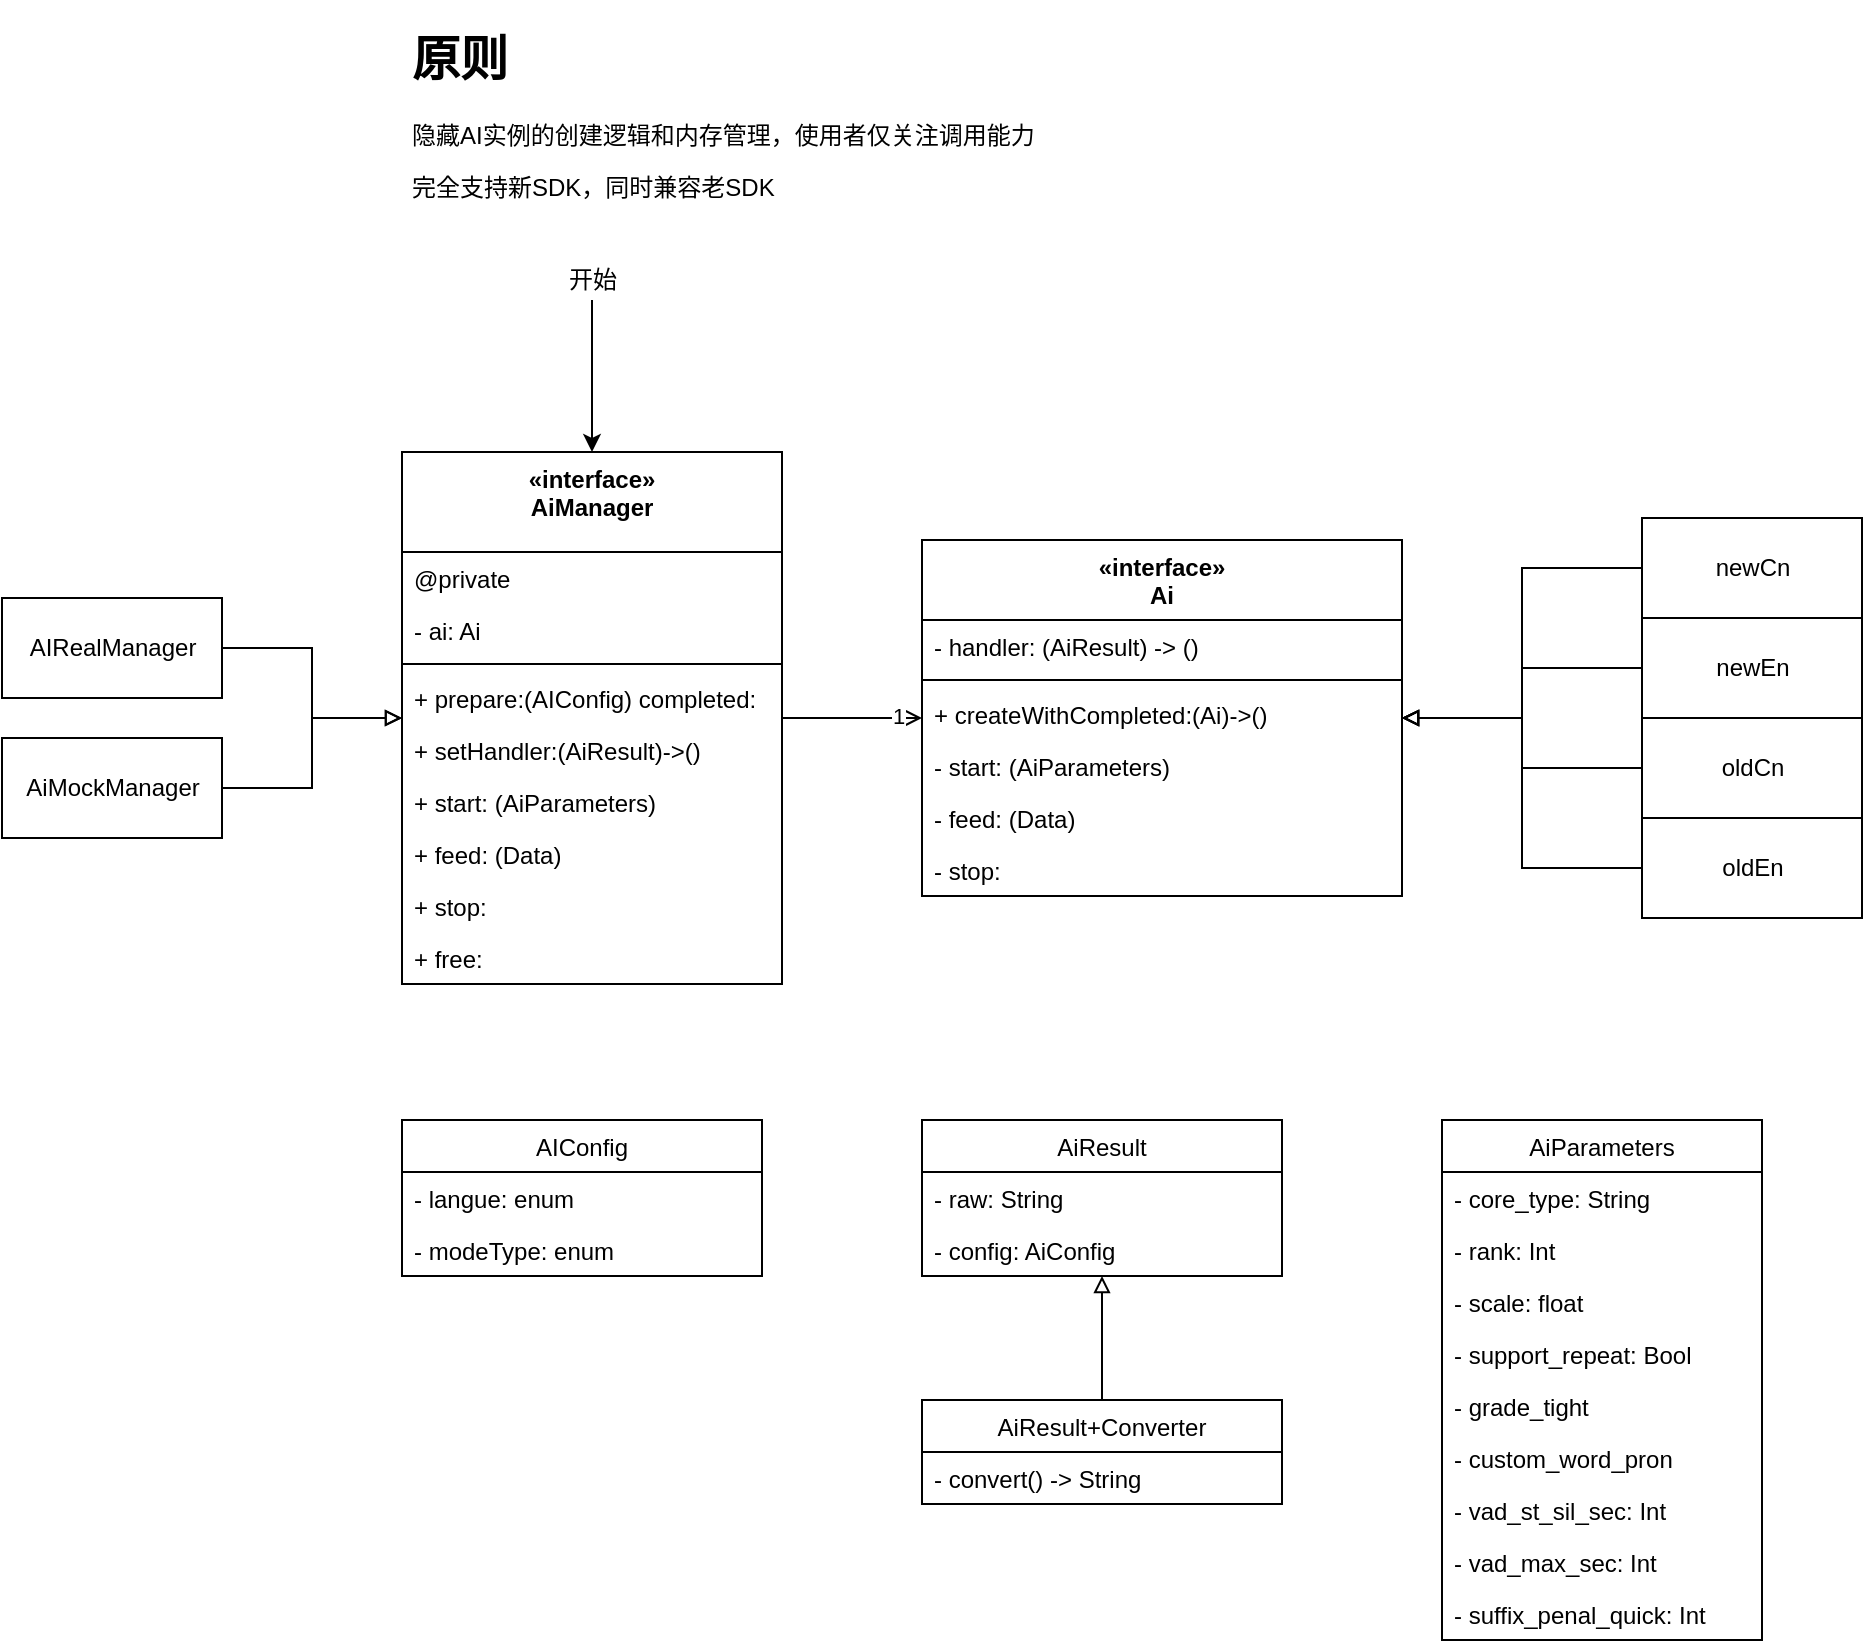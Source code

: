 <mxfile version="13.6.6" type="github">
  <diagram id="C5RBs43oDa-KdzZeNtuy" name="Page-1">
    <mxGraphModel dx="1997" dy="1177" grid="1" gridSize="10" guides="1" tooltips="1" connect="1" arrows="1" fold="1" page="1" pageScale="1" pageWidth="827" pageHeight="1169" math="0" shadow="0">
      <root>
        <mxCell id="WIyWlLk6GJQsqaUBKTNV-0" />
        <mxCell id="WIyWlLk6GJQsqaUBKTNV-1" parent="WIyWlLk6GJQsqaUBKTNV-0" />
        <mxCell id="CJ4d-hDxSUi_6E2o8uRW-80" style="edgeStyle=orthogonalEdgeStyle;rounded=0;orthogonalLoop=1;jettySize=auto;html=1;endArrow=block;endFill=0;" edge="1" parent="WIyWlLk6GJQsqaUBKTNV-1" source="CJ4d-hDxSUi_6E2o8uRW-28" target="CJ4d-hDxSUi_6E2o8uRW-10">
          <mxGeometry relative="1" as="geometry" />
        </mxCell>
        <mxCell id="CJ4d-hDxSUi_6E2o8uRW-28" value="AiMockManager" style="html=1;shadow=0;" vertex="1" parent="WIyWlLk6GJQsqaUBKTNV-1">
          <mxGeometry x="500" y="759" width="110" height="50" as="geometry" />
        </mxCell>
        <mxCell id="CJ4d-hDxSUi_6E2o8uRW-31" style="edgeStyle=orthogonalEdgeStyle;rounded=0;orthogonalLoop=1;jettySize=auto;html=1;endArrow=block;endFill=0;" edge="1" parent="WIyWlLk6GJQsqaUBKTNV-1" source="CJ4d-hDxSUi_6E2o8uRW-30" target="CJ4d-hDxSUi_6E2o8uRW-10">
          <mxGeometry relative="1" as="geometry" />
        </mxCell>
        <mxCell id="CJ4d-hDxSUi_6E2o8uRW-30" value="AIRealManager" style="html=1;shadow=0;" vertex="1" parent="WIyWlLk6GJQsqaUBKTNV-1">
          <mxGeometry x="500" y="689" width="110" height="50" as="geometry" />
        </mxCell>
        <mxCell id="CJ4d-hDxSUi_6E2o8uRW-33" value="&lt;h1&gt;原则&lt;/h1&gt;&lt;p&gt;隐藏AI实例的创建逻辑和内存管理，使用者仅关注调用能力&lt;/p&gt;&lt;p&gt;完全支持新SDK，同时兼容老SDK&lt;/p&gt;" style="text;html=1;strokeColor=none;fillColor=none;spacing=5;spacingTop=-20;whiteSpace=wrap;overflow=hidden;rounded=0;shadow=0;" vertex="1" parent="WIyWlLk6GJQsqaUBKTNV-1">
          <mxGeometry x="700" y="400" width="360" height="100" as="geometry" />
        </mxCell>
        <mxCell id="CJ4d-hDxSUi_6E2o8uRW-99" style="edgeStyle=orthogonalEdgeStyle;rounded=0;orthogonalLoop=1;jettySize=auto;html=1;endArrow=block;endFill=0;" edge="1" parent="WIyWlLk6GJQsqaUBKTNV-1" source="CJ4d-hDxSUi_6E2o8uRW-69" target="CJ4d-hDxSUi_6E2o8uRW-54">
          <mxGeometry relative="1" as="geometry" />
        </mxCell>
        <mxCell id="CJ4d-hDxSUi_6E2o8uRW-69" value="newCn" style="html=1;shadow=0;" vertex="1" parent="WIyWlLk6GJQsqaUBKTNV-1">
          <mxGeometry x="1320" y="649" width="110" height="50" as="geometry" />
        </mxCell>
        <mxCell id="CJ4d-hDxSUi_6E2o8uRW-100" style="edgeStyle=orthogonalEdgeStyle;rounded=0;orthogonalLoop=1;jettySize=auto;html=1;endArrow=block;endFill=0;" edge="1" parent="WIyWlLk6GJQsqaUBKTNV-1" source="CJ4d-hDxSUi_6E2o8uRW-71" target="CJ4d-hDxSUi_6E2o8uRW-54">
          <mxGeometry relative="1" as="geometry" />
        </mxCell>
        <mxCell id="CJ4d-hDxSUi_6E2o8uRW-71" value="newEn" style="html=1;shadow=0;" vertex="1" parent="WIyWlLk6GJQsqaUBKTNV-1">
          <mxGeometry x="1320" y="699" width="110" height="50" as="geometry" />
        </mxCell>
        <mxCell id="CJ4d-hDxSUi_6E2o8uRW-101" style="edgeStyle=orthogonalEdgeStyle;rounded=0;orthogonalLoop=1;jettySize=auto;html=1;endArrow=block;endFill=0;" edge="1" parent="WIyWlLk6GJQsqaUBKTNV-1" source="CJ4d-hDxSUi_6E2o8uRW-72" target="CJ4d-hDxSUi_6E2o8uRW-54">
          <mxGeometry relative="1" as="geometry" />
        </mxCell>
        <mxCell id="CJ4d-hDxSUi_6E2o8uRW-72" value="oldCn" style="html=1;shadow=0;" vertex="1" parent="WIyWlLk6GJQsqaUBKTNV-1">
          <mxGeometry x="1320" y="749" width="110" height="50" as="geometry" />
        </mxCell>
        <mxCell id="CJ4d-hDxSUi_6E2o8uRW-102" style="edgeStyle=orthogonalEdgeStyle;rounded=0;orthogonalLoop=1;jettySize=auto;html=1;endArrow=block;endFill=0;" edge="1" parent="WIyWlLk6GJQsqaUBKTNV-1" source="CJ4d-hDxSUi_6E2o8uRW-73" target="CJ4d-hDxSUi_6E2o8uRW-54">
          <mxGeometry relative="1" as="geometry" />
        </mxCell>
        <mxCell id="CJ4d-hDxSUi_6E2o8uRW-73" value="oldEn" style="html=1;shadow=0;" vertex="1" parent="WIyWlLk6GJQsqaUBKTNV-1">
          <mxGeometry x="1320" y="799" width="110" height="50" as="geometry" />
        </mxCell>
        <mxCell id="CJ4d-hDxSUi_6E2o8uRW-87" style="edgeStyle=orthogonalEdgeStyle;rounded=0;orthogonalLoop=1;jettySize=auto;html=1;endArrow=open;endFill=0;" edge="1" parent="WIyWlLk6GJQsqaUBKTNV-1" source="CJ4d-hDxSUi_6E2o8uRW-10" target="CJ4d-hDxSUi_6E2o8uRW-54">
          <mxGeometry relative="1" as="geometry" />
        </mxCell>
        <mxCell id="CJ4d-hDxSUi_6E2o8uRW-91" value="1" style="edgeLabel;html=1;align=center;verticalAlign=middle;resizable=0;points=[];" vertex="1" connectable="0" parent="CJ4d-hDxSUi_6E2o8uRW-87">
          <mxGeometry x="0.652" y="1" relative="1" as="geometry">
            <mxPoint as="offset" />
          </mxGeometry>
        </mxCell>
        <mxCell id="CJ4d-hDxSUi_6E2o8uRW-10" value="«interface»&#xa;AiManager" style="swimlane;fontStyle=1;align=center;verticalAlign=top;childLayout=stackLayout;horizontal=1;startSize=50;horizontalStack=0;resizeParent=1;resizeParentMax=0;resizeLast=0;collapsible=1;marginBottom=0;" vertex="1" parent="WIyWlLk6GJQsqaUBKTNV-1">
          <mxGeometry x="700" y="616" width="190" height="266" as="geometry" />
        </mxCell>
        <mxCell id="CJ4d-hDxSUi_6E2o8uRW-92" value="@private" style="text;strokeColor=none;fillColor=none;align=left;verticalAlign=top;spacingLeft=4;spacingRight=4;overflow=hidden;rotatable=0;points=[[0,0.5],[1,0.5]];portConstraint=eastwest;" vertex="1" parent="CJ4d-hDxSUi_6E2o8uRW-10">
          <mxGeometry y="50" width="190" height="26" as="geometry" />
        </mxCell>
        <mxCell id="CJ4d-hDxSUi_6E2o8uRW-32" value="- ai: Ai" style="text;strokeColor=none;fillColor=none;align=left;verticalAlign=top;spacingLeft=4;spacingRight=4;overflow=hidden;rotatable=0;points=[[0,0.5],[1,0.5]];portConstraint=eastwest;" vertex="1" parent="CJ4d-hDxSUi_6E2o8uRW-10">
          <mxGeometry y="76" width="190" height="26" as="geometry" />
        </mxCell>
        <mxCell id="CJ4d-hDxSUi_6E2o8uRW-12" value="" style="line;strokeWidth=1;fillColor=none;align=left;verticalAlign=middle;spacingTop=-1;spacingLeft=3;spacingRight=3;rotatable=0;labelPosition=right;points=[];portConstraint=eastwest;" vertex="1" parent="CJ4d-hDxSUi_6E2o8uRW-10">
          <mxGeometry y="102" width="190" height="8" as="geometry" />
        </mxCell>
        <mxCell id="CJ4d-hDxSUi_6E2o8uRW-13" value="+ prepare:(AIConfig) completed:" style="text;strokeColor=none;fillColor=none;align=left;verticalAlign=top;spacingLeft=4;spacingRight=4;overflow=hidden;rotatable=0;points=[[0,0.5],[1,0.5]];portConstraint=eastwest;shadow=0;" vertex="1" parent="CJ4d-hDxSUi_6E2o8uRW-10">
          <mxGeometry y="110" width="190" height="26" as="geometry" />
        </mxCell>
        <mxCell id="CJ4d-hDxSUi_6E2o8uRW-93" value="+ setHandler:(AiResult)-&gt;()" style="text;strokeColor=none;fillColor=none;align=left;verticalAlign=top;spacingLeft=4;spacingRight=4;overflow=hidden;rotatable=0;points=[[0,0.5],[1,0.5]];portConstraint=eastwest;shadow=0;" vertex="1" parent="CJ4d-hDxSUi_6E2o8uRW-10">
          <mxGeometry y="136" width="190" height="26" as="geometry" />
        </mxCell>
        <mxCell id="CJ4d-hDxSUi_6E2o8uRW-17" value="+ start: (AiParameters)" style="text;strokeColor=none;fillColor=none;align=left;verticalAlign=top;spacingLeft=4;spacingRight=4;overflow=hidden;rotatable=0;points=[[0,0.5],[1,0.5]];portConstraint=eastwest;shadow=0;" vertex="1" parent="CJ4d-hDxSUi_6E2o8uRW-10">
          <mxGeometry y="162" width="190" height="26" as="geometry" />
        </mxCell>
        <mxCell id="CJ4d-hDxSUi_6E2o8uRW-18" value="+ feed: (Data)" style="text;strokeColor=none;fillColor=none;align=left;verticalAlign=top;spacingLeft=4;spacingRight=4;overflow=hidden;rotatable=0;points=[[0,0.5],[1,0.5]];portConstraint=eastwest;shadow=0;" vertex="1" parent="CJ4d-hDxSUi_6E2o8uRW-10">
          <mxGeometry y="188" width="190" height="26" as="geometry" />
        </mxCell>
        <mxCell id="CJ4d-hDxSUi_6E2o8uRW-19" value="+ stop: " style="text;strokeColor=none;fillColor=none;align=left;verticalAlign=top;spacingLeft=4;spacingRight=4;overflow=hidden;rotatable=0;points=[[0,0.5],[1,0.5]];portConstraint=eastwest;shadow=0;" vertex="1" parent="CJ4d-hDxSUi_6E2o8uRW-10">
          <mxGeometry y="214" width="190" height="26" as="geometry" />
        </mxCell>
        <mxCell id="CJ4d-hDxSUi_6E2o8uRW-20" value="+ free: " style="text;strokeColor=none;fillColor=none;align=left;verticalAlign=top;spacingLeft=4;spacingRight=4;overflow=hidden;rotatable=0;points=[[0,0.5],[1,0.5]];portConstraint=eastwest;shadow=0;" vertex="1" parent="CJ4d-hDxSUi_6E2o8uRW-10">
          <mxGeometry y="240" width="190" height="26" as="geometry" />
        </mxCell>
        <mxCell id="CJ4d-hDxSUi_6E2o8uRW-54" value="«interface»&#xa;Ai" style="swimlane;fontStyle=1;align=center;verticalAlign=top;childLayout=stackLayout;horizontal=1;startSize=40;horizontalStack=0;resizeParent=1;resizeParentMax=0;resizeLast=0;collapsible=1;marginBottom=0;shadow=0;" vertex="1" parent="WIyWlLk6GJQsqaUBKTNV-1">
          <mxGeometry x="960" y="660" width="240" height="178" as="geometry" />
        </mxCell>
        <mxCell id="CJ4d-hDxSUi_6E2o8uRW-55" value="- handler: (AiResult) -&gt; ()" style="text;strokeColor=none;fillColor=none;align=left;verticalAlign=top;spacingLeft=4;spacingRight=4;overflow=hidden;rotatable=0;points=[[0,0.5],[1,0.5]];portConstraint=eastwest;" vertex="1" parent="CJ4d-hDxSUi_6E2o8uRW-54">
          <mxGeometry y="40" width="240" height="26" as="geometry" />
        </mxCell>
        <mxCell id="CJ4d-hDxSUi_6E2o8uRW-56" value="" style="line;strokeWidth=1;fillColor=none;align=left;verticalAlign=middle;spacingTop=-1;spacingLeft=3;spacingRight=3;rotatable=0;labelPosition=right;points=[];portConstraint=eastwest;" vertex="1" parent="CJ4d-hDxSUi_6E2o8uRW-54">
          <mxGeometry y="66" width="240" height="8" as="geometry" />
        </mxCell>
        <mxCell id="CJ4d-hDxSUi_6E2o8uRW-57" value="+ createWithCompleted:(Ai)-&gt;()" style="text;strokeColor=none;fillColor=none;align=left;verticalAlign=top;spacingLeft=4;spacingRight=4;overflow=hidden;rotatable=0;points=[[0,0.5],[1,0.5]];portConstraint=eastwest;" vertex="1" parent="CJ4d-hDxSUi_6E2o8uRW-54">
          <mxGeometry y="74" width="240" height="26" as="geometry" />
        </mxCell>
        <mxCell id="CJ4d-hDxSUi_6E2o8uRW-94" value="- start: (AiParameters)" style="text;strokeColor=none;fillColor=none;align=left;verticalAlign=top;spacingLeft=4;spacingRight=4;overflow=hidden;rotatable=0;points=[[0,0.5],[1,0.5]];portConstraint=eastwest;" vertex="1" parent="CJ4d-hDxSUi_6E2o8uRW-54">
          <mxGeometry y="100" width="240" height="26" as="geometry" />
        </mxCell>
        <mxCell id="CJ4d-hDxSUi_6E2o8uRW-58" value="- feed: (Data)" style="text;strokeColor=none;fillColor=none;align=left;verticalAlign=top;spacingLeft=4;spacingRight=4;overflow=hidden;rotatable=0;points=[[0,0.5],[1,0.5]];portConstraint=eastwest;" vertex="1" parent="CJ4d-hDxSUi_6E2o8uRW-54">
          <mxGeometry y="126" width="240" height="26" as="geometry" />
        </mxCell>
        <mxCell id="CJ4d-hDxSUi_6E2o8uRW-68" value="- stop: " style="text;strokeColor=none;fillColor=none;align=left;verticalAlign=top;spacingLeft=4;spacingRight=4;overflow=hidden;rotatable=0;points=[[0,0.5],[1,0.5]];portConstraint=eastwest;" vertex="1" parent="CJ4d-hDxSUi_6E2o8uRW-54">
          <mxGeometry y="152" width="240" height="26" as="geometry" />
        </mxCell>
        <mxCell id="CJ4d-hDxSUi_6E2o8uRW-103" value="AIConfig" style="swimlane;fontStyle=0;childLayout=stackLayout;horizontal=1;startSize=26;fillColor=none;horizontalStack=0;resizeParent=1;resizeParentMax=0;resizeLast=0;collapsible=1;marginBottom=0;shadow=0;" vertex="1" parent="WIyWlLk6GJQsqaUBKTNV-1">
          <mxGeometry x="700" y="950" width="180" height="78" as="geometry" />
        </mxCell>
        <mxCell id="CJ4d-hDxSUi_6E2o8uRW-106" value="- langue: enum" style="text;strokeColor=none;fillColor=none;align=left;verticalAlign=top;spacingLeft=4;spacingRight=4;overflow=hidden;rotatable=0;points=[[0,0.5],[1,0.5]];portConstraint=eastwest;" vertex="1" parent="CJ4d-hDxSUi_6E2o8uRW-103">
          <mxGeometry y="26" width="180" height="26" as="geometry" />
        </mxCell>
        <mxCell id="CJ4d-hDxSUi_6E2o8uRW-119" value="- modeType: enum" style="text;strokeColor=none;fillColor=none;align=left;verticalAlign=top;spacingLeft=4;spacingRight=4;overflow=hidden;rotatable=0;points=[[0,0.5],[1,0.5]];portConstraint=eastwest;" vertex="1" parent="CJ4d-hDxSUi_6E2o8uRW-103">
          <mxGeometry y="52" width="180" height="26" as="geometry" />
        </mxCell>
        <mxCell id="CJ4d-hDxSUi_6E2o8uRW-111" value="AiParameters" style="swimlane;fontStyle=0;childLayout=stackLayout;horizontal=1;startSize=26;fillColor=none;horizontalStack=0;resizeParent=1;resizeParentMax=0;resizeLast=0;collapsible=1;marginBottom=0;shadow=0;" vertex="1" parent="WIyWlLk6GJQsqaUBKTNV-1">
          <mxGeometry x="1220" y="950" width="160" height="260" as="geometry" />
        </mxCell>
        <mxCell id="CJ4d-hDxSUi_6E2o8uRW-112" value="- core_type: String" style="text;strokeColor=none;fillColor=none;align=left;verticalAlign=top;spacingLeft=4;spacingRight=4;overflow=hidden;rotatable=0;points=[[0,0.5],[1,0.5]];portConstraint=eastwest;" vertex="1" parent="CJ4d-hDxSUi_6E2o8uRW-111">
          <mxGeometry y="26" width="160" height="26" as="geometry" />
        </mxCell>
        <mxCell id="CJ4d-hDxSUi_6E2o8uRW-113" value="- rank: Int" style="text;strokeColor=none;fillColor=none;align=left;verticalAlign=top;spacingLeft=4;spacingRight=4;overflow=hidden;rotatable=0;points=[[0,0.5],[1,0.5]];portConstraint=eastwest;" vertex="1" parent="CJ4d-hDxSUi_6E2o8uRW-111">
          <mxGeometry y="52" width="160" height="26" as="geometry" />
        </mxCell>
        <mxCell id="CJ4d-hDxSUi_6E2o8uRW-114" value="- scale: float" style="text;strokeColor=none;fillColor=none;align=left;verticalAlign=top;spacingLeft=4;spacingRight=4;overflow=hidden;rotatable=0;points=[[0,0.5],[1,0.5]];portConstraint=eastwest;" vertex="1" parent="CJ4d-hDxSUi_6E2o8uRW-111">
          <mxGeometry y="78" width="160" height="26" as="geometry" />
        </mxCell>
        <mxCell id="CJ4d-hDxSUi_6E2o8uRW-116" value="- support_repeat: Bool" style="text;strokeColor=none;fillColor=none;align=left;verticalAlign=top;spacingLeft=4;spacingRight=4;overflow=hidden;rotatable=0;points=[[0,0.5],[1,0.5]];portConstraint=eastwest;" vertex="1" parent="CJ4d-hDxSUi_6E2o8uRW-111">
          <mxGeometry y="104" width="160" height="26" as="geometry" />
        </mxCell>
        <mxCell id="CJ4d-hDxSUi_6E2o8uRW-117" value="- grade_tight" style="text;strokeColor=none;fillColor=none;align=left;verticalAlign=top;spacingLeft=4;spacingRight=4;overflow=hidden;rotatable=0;points=[[0,0.5],[1,0.5]];portConstraint=eastwest;" vertex="1" parent="CJ4d-hDxSUi_6E2o8uRW-111">
          <mxGeometry y="130" width="160" height="26" as="geometry" />
        </mxCell>
        <mxCell id="CJ4d-hDxSUi_6E2o8uRW-118" value="- custom_word_pron" style="text;strokeColor=none;fillColor=none;align=left;verticalAlign=top;spacingLeft=4;spacingRight=4;overflow=hidden;rotatable=0;points=[[0,0.5],[1,0.5]];portConstraint=eastwest;" vertex="1" parent="CJ4d-hDxSUi_6E2o8uRW-111">
          <mxGeometry y="156" width="160" height="26" as="geometry" />
        </mxCell>
        <mxCell id="CJ4d-hDxSUi_6E2o8uRW-140" value="- vad_st_sil_sec: Int" style="text;strokeColor=none;fillColor=none;align=left;verticalAlign=top;spacingLeft=4;spacingRight=4;overflow=hidden;rotatable=0;points=[[0,0.5],[1,0.5]];portConstraint=eastwest;" vertex="1" parent="CJ4d-hDxSUi_6E2o8uRW-111">
          <mxGeometry y="182" width="160" height="26" as="geometry" />
        </mxCell>
        <mxCell id="CJ4d-hDxSUi_6E2o8uRW-141" value="- vad_max_sec: Int" style="text;strokeColor=none;fillColor=none;align=left;verticalAlign=top;spacingLeft=4;spacingRight=4;overflow=hidden;rotatable=0;points=[[0,0.5],[1,0.5]];portConstraint=eastwest;" vertex="1" parent="CJ4d-hDxSUi_6E2o8uRW-111">
          <mxGeometry y="208" width="160" height="26" as="geometry" />
        </mxCell>
        <mxCell id="CJ4d-hDxSUi_6E2o8uRW-142" value="- suffix_penal_quick: Int" style="text;strokeColor=none;fillColor=none;align=left;verticalAlign=top;spacingLeft=4;spacingRight=4;overflow=hidden;rotatable=0;points=[[0,0.5],[1,0.5]];portConstraint=eastwest;" vertex="1" parent="CJ4d-hDxSUi_6E2o8uRW-111">
          <mxGeometry y="234" width="160" height="26" as="geometry" />
        </mxCell>
        <mxCell id="CJ4d-hDxSUi_6E2o8uRW-107" value="AiResult" style="swimlane;fontStyle=0;childLayout=stackLayout;horizontal=1;startSize=26;fillColor=none;horizontalStack=0;resizeParent=1;resizeParentMax=0;resizeLast=0;collapsible=1;marginBottom=0;shadow=0;" vertex="1" parent="WIyWlLk6GJQsqaUBKTNV-1">
          <mxGeometry x="960" y="950" width="180" height="78" as="geometry" />
        </mxCell>
        <mxCell id="CJ4d-hDxSUi_6E2o8uRW-108" value="- raw: String" style="text;strokeColor=none;fillColor=none;align=left;verticalAlign=top;spacingLeft=4;spacingRight=4;overflow=hidden;rotatable=0;points=[[0,0.5],[1,0.5]];portConstraint=eastwest;" vertex="1" parent="CJ4d-hDxSUi_6E2o8uRW-107">
          <mxGeometry y="26" width="180" height="26" as="geometry" />
        </mxCell>
        <mxCell id="CJ4d-hDxSUi_6E2o8uRW-134" value="- config: AiConfig" style="text;strokeColor=none;fillColor=none;align=left;verticalAlign=top;spacingLeft=4;spacingRight=4;overflow=hidden;rotatable=0;points=[[0,0.5],[1,0.5]];portConstraint=eastwest;" vertex="1" parent="CJ4d-hDxSUi_6E2o8uRW-107">
          <mxGeometry y="52" width="180" height="26" as="geometry" />
        </mxCell>
        <mxCell id="CJ4d-hDxSUi_6E2o8uRW-143" style="edgeStyle=orthogonalEdgeStyle;rounded=0;orthogonalLoop=1;jettySize=auto;html=1;endArrow=block;endFill=0;" edge="1" parent="WIyWlLk6GJQsqaUBKTNV-1" source="CJ4d-hDxSUi_6E2o8uRW-135" target="CJ4d-hDxSUi_6E2o8uRW-107">
          <mxGeometry relative="1" as="geometry" />
        </mxCell>
        <mxCell id="CJ4d-hDxSUi_6E2o8uRW-135" value="AiResult+Converter" style="swimlane;fontStyle=0;childLayout=stackLayout;horizontal=1;startSize=26;fillColor=none;horizontalStack=0;resizeParent=1;resizeParentMax=0;resizeLast=0;collapsible=1;marginBottom=0;shadow=0;" vertex="1" parent="WIyWlLk6GJQsqaUBKTNV-1">
          <mxGeometry x="960" y="1090" width="180" height="52" as="geometry" />
        </mxCell>
        <mxCell id="CJ4d-hDxSUi_6E2o8uRW-136" value="- convert() -&gt; String" style="text;strokeColor=none;fillColor=none;align=left;verticalAlign=top;spacingLeft=4;spacingRight=4;overflow=hidden;rotatable=0;points=[[0,0.5],[1,0.5]];portConstraint=eastwest;" vertex="1" parent="CJ4d-hDxSUi_6E2o8uRW-135">
          <mxGeometry y="26" width="180" height="26" as="geometry" />
        </mxCell>
        <mxCell id="CJ4d-hDxSUi_6E2o8uRW-145" style="edgeStyle=orthogonalEdgeStyle;rounded=0;orthogonalLoop=1;jettySize=auto;html=1;entryX=0.5;entryY=0;entryDx=0;entryDy=0;endArrow=classic;endFill=1;" edge="1" parent="WIyWlLk6GJQsqaUBKTNV-1" source="CJ4d-hDxSUi_6E2o8uRW-144" target="CJ4d-hDxSUi_6E2o8uRW-10">
          <mxGeometry relative="1" as="geometry" />
        </mxCell>
        <mxCell id="CJ4d-hDxSUi_6E2o8uRW-144" value="开始" style="text;html=1;align=center;verticalAlign=middle;resizable=0;points=[];autosize=1;" vertex="1" parent="WIyWlLk6GJQsqaUBKTNV-1">
          <mxGeometry x="775" y="520" width="40" height="20" as="geometry" />
        </mxCell>
      </root>
    </mxGraphModel>
  </diagram>
</mxfile>
